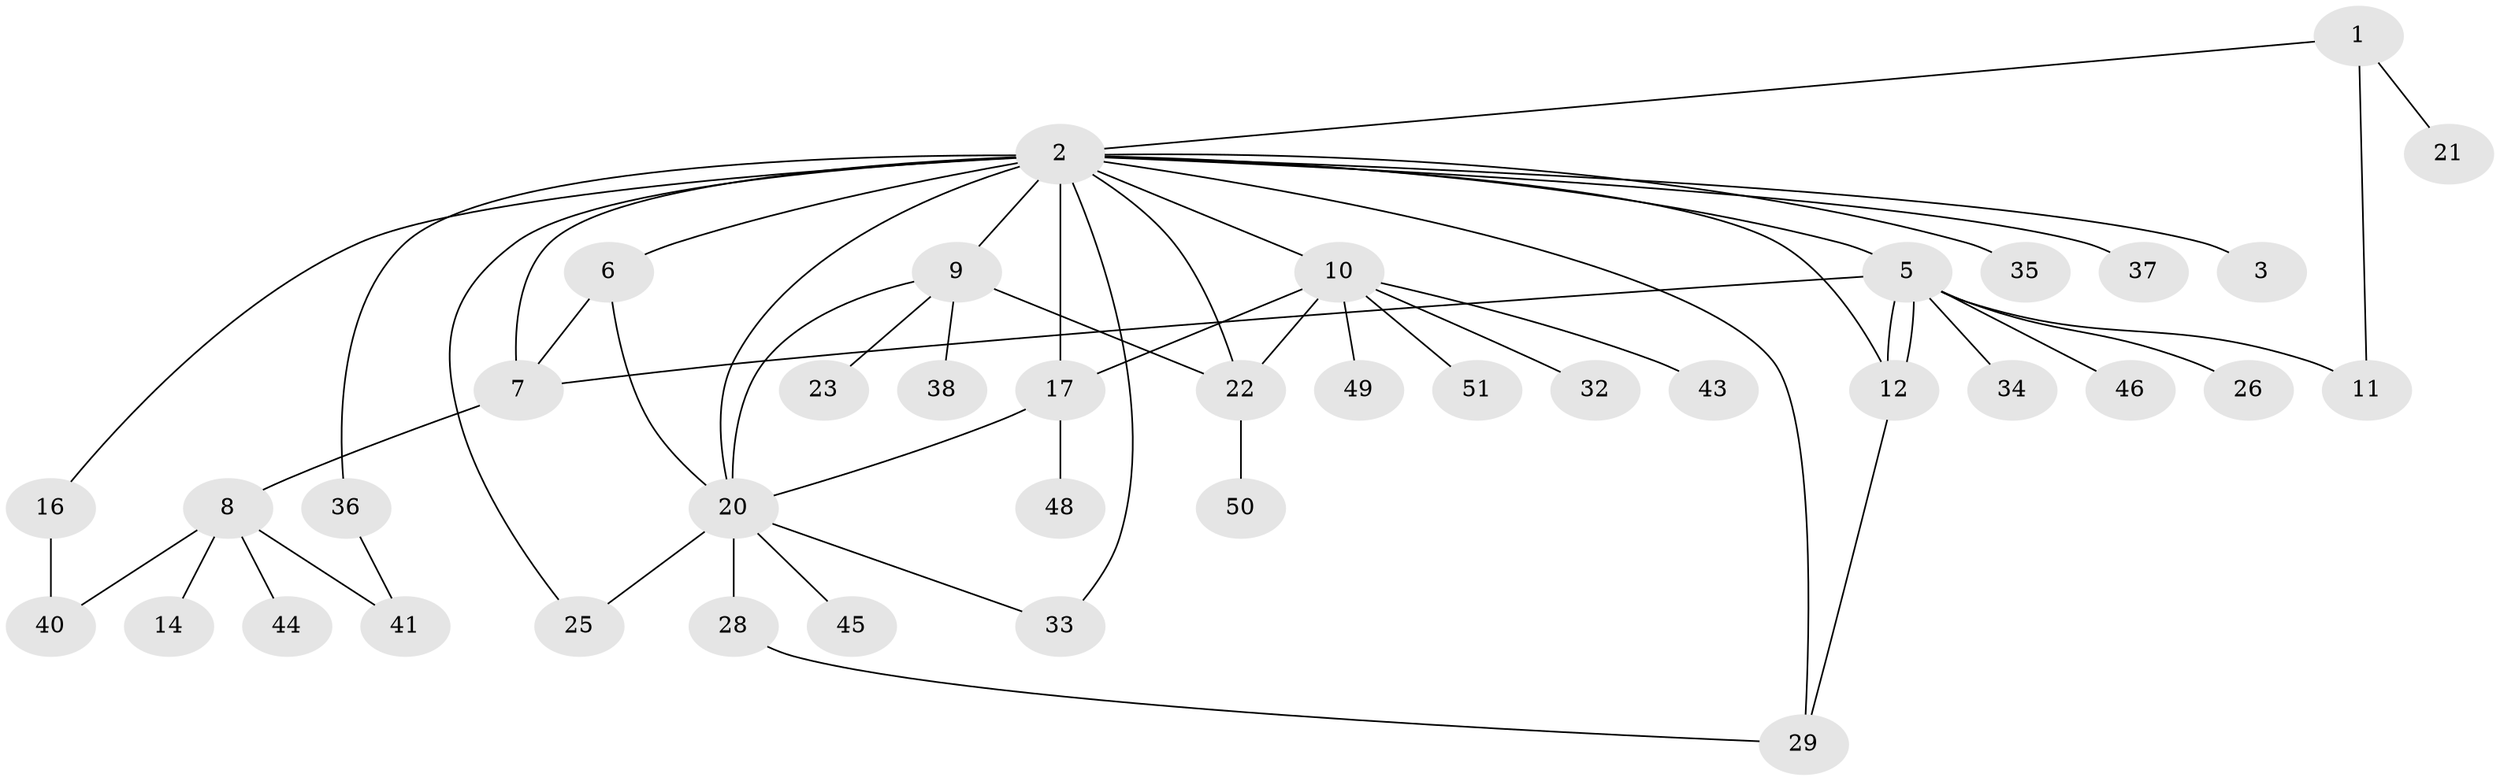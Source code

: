 // original degree distribution, {4: 0.058823529411764705, 19: 0.0196078431372549, 1: 0.43137254901960786, 8: 0.0196078431372549, 5: 0.0392156862745098, 6: 0.058823529411764705, 3: 0.09803921568627451, 2: 0.23529411764705882, 7: 0.0196078431372549, 9: 0.0196078431372549}
// Generated by graph-tools (version 1.1) at 2025/41/03/06/25 10:41:45]
// undirected, 39 vertices, 55 edges
graph export_dot {
graph [start="1"]
  node [color=gray90,style=filled];
  1 [super="+4"];
  2 [super="+18"];
  3;
  5 [super="+31"];
  6 [super="+24"];
  7 [super="+39"];
  8 [super="+42"];
  9 [super="+19"];
  10 [super="+13"];
  11;
  12 [super="+15"];
  14;
  16;
  17;
  20 [super="+30"];
  21;
  22 [super="+27"];
  23;
  25;
  26;
  28;
  29;
  32;
  33;
  34;
  35;
  36 [super="+47"];
  37;
  38;
  40;
  41;
  43;
  44;
  45;
  46;
  48;
  49;
  50;
  51;
  1 -- 2;
  1 -- 11;
  1 -- 21;
  2 -- 3;
  2 -- 5;
  2 -- 6 [weight=2];
  2 -- 7 [weight=3];
  2 -- 9 [weight=2];
  2 -- 10 [weight=2];
  2 -- 12;
  2 -- 16;
  2 -- 17;
  2 -- 20;
  2 -- 25;
  2 -- 29;
  2 -- 33;
  2 -- 35;
  2 -- 36;
  2 -- 37;
  2 -- 22;
  5 -- 7;
  5 -- 11;
  5 -- 12;
  5 -- 12;
  5 -- 26;
  5 -- 34;
  5 -- 46;
  6 -- 7;
  6 -- 20;
  7 -- 8;
  8 -- 14;
  8 -- 41;
  8 -- 40;
  8 -- 44;
  9 -- 20;
  9 -- 22;
  9 -- 23;
  9 -- 38;
  10 -- 49;
  10 -- 32;
  10 -- 17;
  10 -- 51;
  10 -- 22;
  10 -- 43;
  12 -- 29;
  16 -- 40;
  17 -- 20;
  17 -- 48;
  20 -- 25;
  20 -- 28;
  20 -- 33;
  20 -- 45;
  22 -- 50;
  28 -- 29;
  36 -- 41;
}
